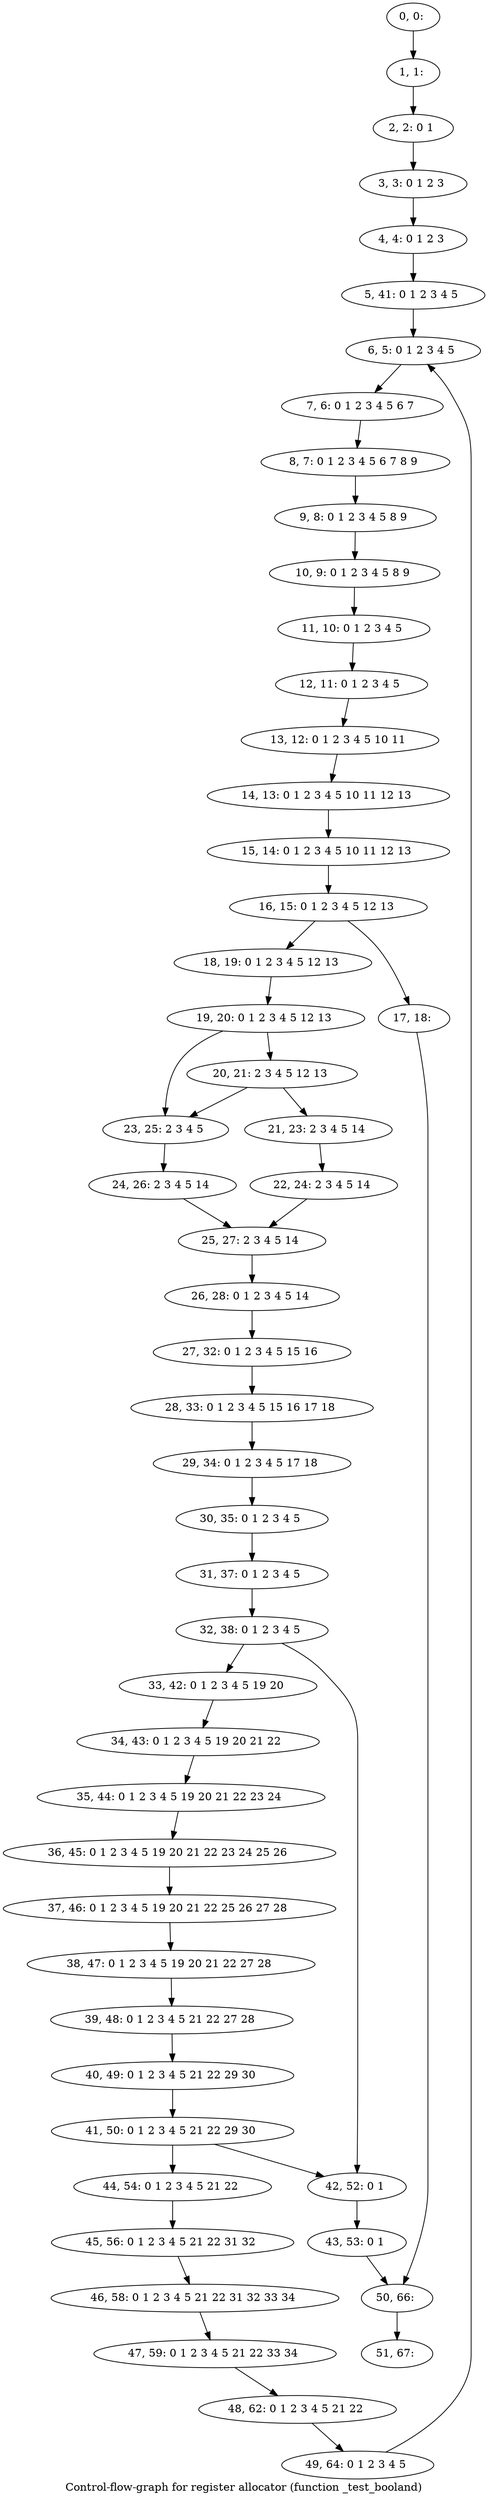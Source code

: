 digraph G {
graph [label="Control-flow-graph for register allocator (function _test_booland)"]
0[label="0, 0: "];
1[label="1, 1: "];
2[label="2, 2: 0 1 "];
3[label="3, 3: 0 1 2 3 "];
4[label="4, 4: 0 1 2 3 "];
5[label="5, 41: 0 1 2 3 4 5 "];
6[label="6, 5: 0 1 2 3 4 5 "];
7[label="7, 6: 0 1 2 3 4 5 6 7 "];
8[label="8, 7: 0 1 2 3 4 5 6 7 8 9 "];
9[label="9, 8: 0 1 2 3 4 5 8 9 "];
10[label="10, 9: 0 1 2 3 4 5 8 9 "];
11[label="11, 10: 0 1 2 3 4 5 "];
12[label="12, 11: 0 1 2 3 4 5 "];
13[label="13, 12: 0 1 2 3 4 5 10 11 "];
14[label="14, 13: 0 1 2 3 4 5 10 11 12 13 "];
15[label="15, 14: 0 1 2 3 4 5 10 11 12 13 "];
16[label="16, 15: 0 1 2 3 4 5 12 13 "];
17[label="17, 18: "];
18[label="18, 19: 0 1 2 3 4 5 12 13 "];
19[label="19, 20: 0 1 2 3 4 5 12 13 "];
20[label="20, 21: 2 3 4 5 12 13 "];
21[label="21, 23: 2 3 4 5 14 "];
22[label="22, 24: 2 3 4 5 14 "];
23[label="23, 25: 2 3 4 5 "];
24[label="24, 26: 2 3 4 5 14 "];
25[label="25, 27: 2 3 4 5 14 "];
26[label="26, 28: 0 1 2 3 4 5 14 "];
27[label="27, 32: 0 1 2 3 4 5 15 16 "];
28[label="28, 33: 0 1 2 3 4 5 15 16 17 18 "];
29[label="29, 34: 0 1 2 3 4 5 17 18 "];
30[label="30, 35: 0 1 2 3 4 5 "];
31[label="31, 37: 0 1 2 3 4 5 "];
32[label="32, 38: 0 1 2 3 4 5 "];
33[label="33, 42: 0 1 2 3 4 5 19 20 "];
34[label="34, 43: 0 1 2 3 4 5 19 20 21 22 "];
35[label="35, 44: 0 1 2 3 4 5 19 20 21 22 23 24 "];
36[label="36, 45: 0 1 2 3 4 5 19 20 21 22 23 24 25 26 "];
37[label="37, 46: 0 1 2 3 4 5 19 20 21 22 25 26 27 28 "];
38[label="38, 47: 0 1 2 3 4 5 19 20 21 22 27 28 "];
39[label="39, 48: 0 1 2 3 4 5 21 22 27 28 "];
40[label="40, 49: 0 1 2 3 4 5 21 22 29 30 "];
41[label="41, 50: 0 1 2 3 4 5 21 22 29 30 "];
42[label="42, 52: 0 1 "];
43[label="43, 53: 0 1 "];
44[label="44, 54: 0 1 2 3 4 5 21 22 "];
45[label="45, 56: 0 1 2 3 4 5 21 22 31 32 "];
46[label="46, 58: 0 1 2 3 4 5 21 22 31 32 33 34 "];
47[label="47, 59: 0 1 2 3 4 5 21 22 33 34 "];
48[label="48, 62: 0 1 2 3 4 5 21 22 "];
49[label="49, 64: 0 1 2 3 4 5 "];
50[label="50, 66: "];
51[label="51, 67: "];
0->1 ;
1->2 ;
2->3 ;
3->4 ;
4->5 ;
5->6 ;
6->7 ;
7->8 ;
8->9 ;
9->10 ;
10->11 ;
11->12 ;
12->13 ;
13->14 ;
14->15 ;
15->16 ;
16->17 ;
16->18 ;
17->50 ;
18->19 ;
19->20 ;
19->23 ;
20->21 ;
20->23 ;
21->22 ;
22->25 ;
23->24 ;
24->25 ;
25->26 ;
26->27 ;
27->28 ;
28->29 ;
29->30 ;
30->31 ;
31->32 ;
32->33 ;
32->42 ;
33->34 ;
34->35 ;
35->36 ;
36->37 ;
37->38 ;
38->39 ;
39->40 ;
40->41 ;
41->42 ;
41->44 ;
42->43 ;
43->50 ;
44->45 ;
45->46 ;
46->47 ;
47->48 ;
48->49 ;
49->6 ;
50->51 ;
}
